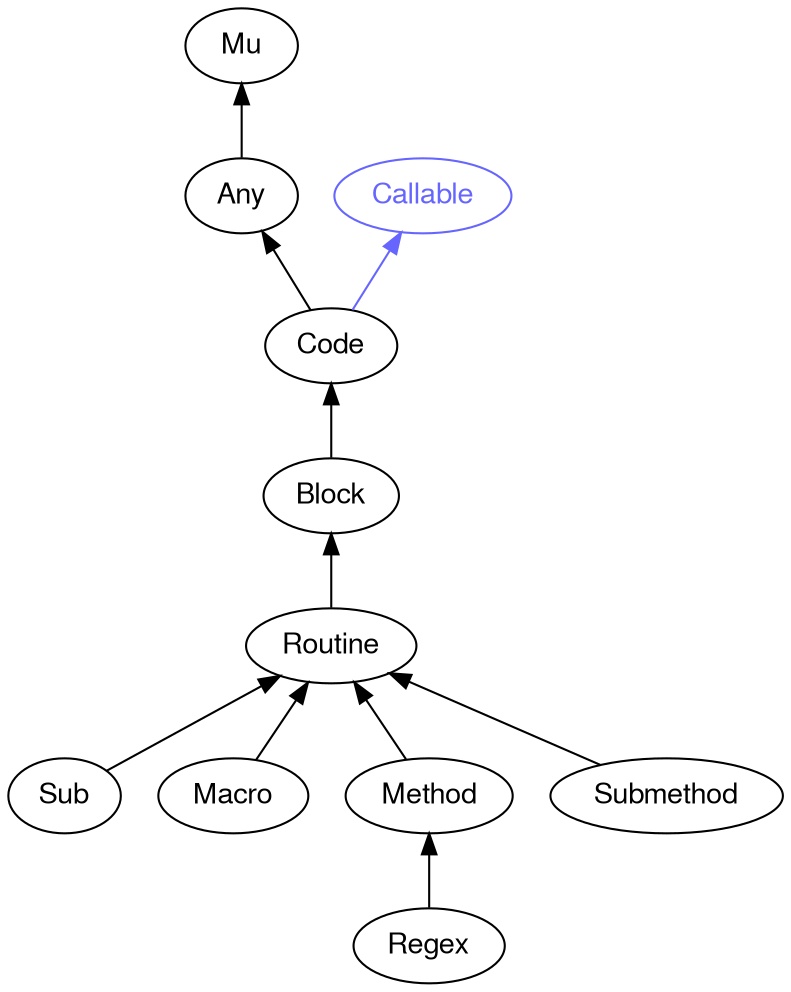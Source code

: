 digraph "perl6-type-graph" {
    rankdir=BT;
    splines=polyline;
    overlap=false; 
    // Types
    "Routine" [color="#000000", fontcolor="#000000", href="/type/Routine", fontname="FreeSans"];
    "Mu" [color="#000000", fontcolor="#000000", href="/type/Mu", fontname="FreeSans"];
    "Any" [color="#000000", fontcolor="#000000", href="/type/Any", fontname="FreeSans"];
    "Callable" [color="#6666FF", fontcolor="#6666FF", href="/type/Callable", fontname="FreeSans"];
    "Code" [color="#000000", fontcolor="#000000", href="/type/Code", fontname="FreeSans"];
    "Block" [color="#000000", fontcolor="#000000", href="/type/Block", fontname="FreeSans"];
    "Sub" [color="#000000", fontcolor="#000000", href="/type/Sub", fontname="FreeSans"];
    "Macro" [color="#000000", fontcolor="#000000", href="/type/Macro", fontname="FreeSans"];
    "Method" [color="#000000", fontcolor="#000000", href="/type/Method", fontname="FreeSans"];
    "Submethod" [color="#000000", fontcolor="#000000", href="/type/Submethod", fontname="FreeSans"];
    "Regex" [color="#000000", fontcolor="#000000", href="/type/Regex", fontname="FreeSans"];

    // Superclasses
    "Routine" -> "Block" [color="#000000"];
    "Any" -> "Mu" [color="#000000"];
    "Code" -> "Any" [color="#000000"];
    "Block" -> "Code" [color="#000000"];
    "Sub" -> "Routine" [color="#000000"];
    "Macro" -> "Routine" [color="#000000"];
    "Method" -> "Routine" [color="#000000"];
    "Submethod" -> "Routine" [color="#000000"];
    "Regex" -> "Method" [color="#000000"];

    // Roles
    "Code" -> "Callable" [color="#6666FF"];
}
